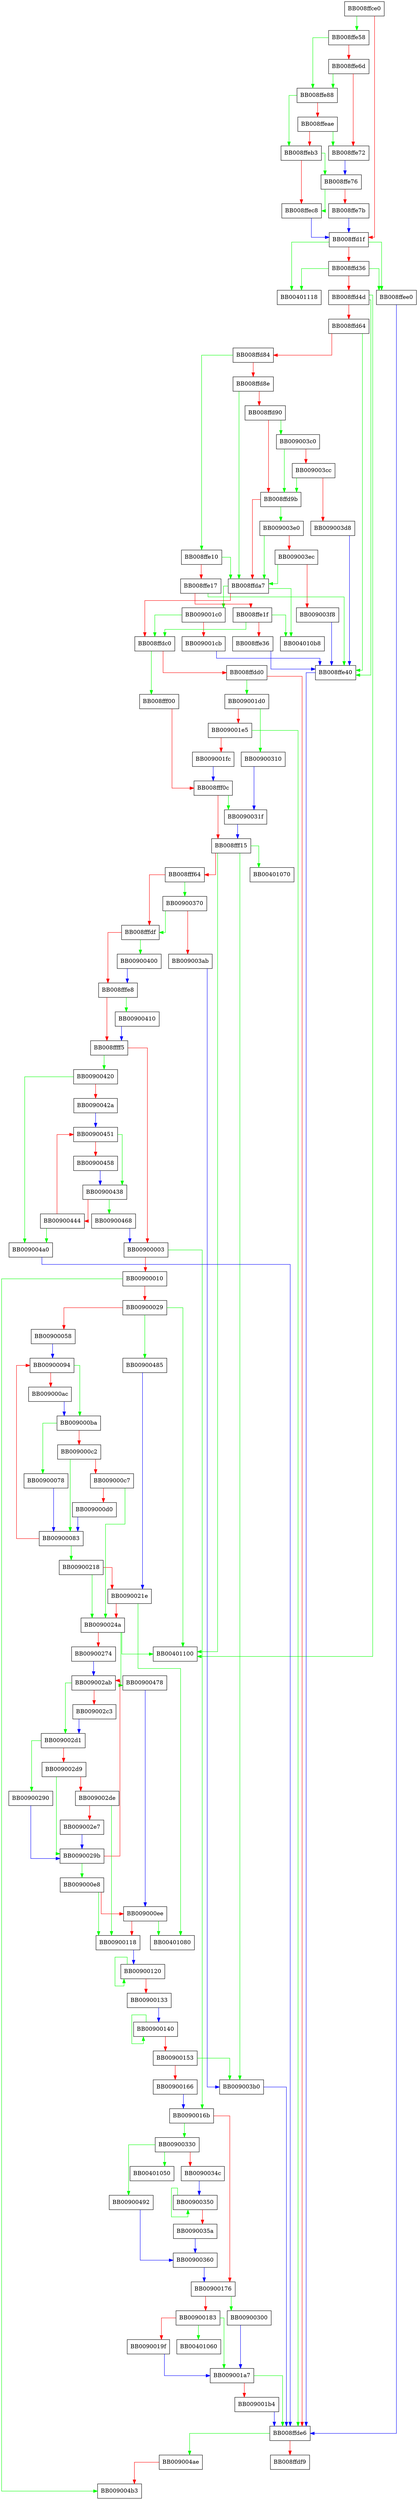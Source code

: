 digraph _nl_find_locale {
  node [shape="box"];
  graph [splines=ortho];
  BB008ffce0 -> BB008ffe58 [color="green"];
  BB008ffce0 -> BB008ffd1f [color="red"];
  BB008ffd1f -> BB00401118 [color="green"];
  BB008ffd1f -> BB008ffee0 [color="green"];
  BB008ffd1f -> BB008ffd36 [color="red"];
  BB008ffd36 -> BB00401118 [color="green"];
  BB008ffd36 -> BB008ffee0 [color="green"];
  BB008ffd36 -> BB008ffd4d [color="red"];
  BB008ffd4d -> BB00401100 [color="green"];
  BB008ffd4d -> BB008ffe40 [color="green"];
  BB008ffd4d -> BB008ffd64 [color="red"];
  BB008ffd64 -> BB008ffe40 [color="green"];
  BB008ffd64 -> BB008ffd84 [color="red"];
  BB008ffd84 -> BB008ffe10 [color="green"];
  BB008ffd84 -> BB008ffd8e [color="red"];
  BB008ffd8e -> BB008ffda7 [color="green"];
  BB008ffd8e -> BB008ffd90 [color="red"];
  BB008ffd90 -> BB009003c0 [color="green"];
  BB008ffd90 -> BB008ffd9b [color="red"];
  BB008ffd9b -> BB009003e0 [color="green"];
  BB008ffd9b -> BB008ffda7 [color="red"];
  BB008ffda7 -> BB004010b8 [color="green"];
  BB008ffda7 -> BB009001c0 [color="green"];
  BB008ffda7 -> BB008ffdc0 [color="red"];
  BB008ffdc0 -> BB008fff00 [color="green"];
  BB008ffdc0 -> BB008ffdd0 [color="red"];
  BB008ffdd0 -> BB009001d0 [color="green"];
  BB008ffdd0 -> BB008ffde6 [color="red"];
  BB008ffde6 -> BB009004ae [color="green"];
  BB008ffde6 -> BB008ffdf9 [color="red"];
  BB008ffe10 -> BB008ffda7 [color="green"];
  BB008ffe10 -> BB008ffe17 [color="red"];
  BB008ffe17 -> BB008ffe40 [color="green"];
  BB008ffe17 -> BB008ffe1f [color="red"];
  BB008ffe1f -> BB004010b8 [color="green"];
  BB008ffe1f -> BB008ffdc0 [color="green"];
  BB008ffe1f -> BB008ffe36 [color="red"];
  BB008ffe36 -> BB008ffe40 [color="blue"];
  BB008ffe40 -> BB008ffde6 [color="blue"];
  BB008ffe58 -> BB008ffe88 [color="green"];
  BB008ffe58 -> BB008ffe6d [color="red"];
  BB008ffe6d -> BB008ffe88 [color="green"];
  BB008ffe6d -> BB008ffe72 [color="red"];
  BB008ffe72 -> BB008ffe76 [color="blue"];
  BB008ffe76 -> BB008ffec8 [color="green"];
  BB008ffe76 -> BB008ffe7b [color="red"];
  BB008ffe7b -> BB008ffd1f [color="blue"];
  BB008ffe88 -> BB008ffeb3 [color="green"];
  BB008ffe88 -> BB008ffeae [color="red"];
  BB008ffeae -> BB008ffe72 [color="green"];
  BB008ffeae -> BB008ffeb3 [color="red"];
  BB008ffeb3 -> BB008ffe76 [color="green"];
  BB008ffeb3 -> BB008ffec8 [color="red"];
  BB008ffec8 -> BB008ffd1f [color="blue"];
  BB008ffee0 -> BB008ffde6 [color="blue"];
  BB008fff00 -> BB008fff0c [color="red"];
  BB008fff0c -> BB0090031f [color="green"];
  BB008fff0c -> BB008fff15 [color="red"];
  BB008fff15 -> BB00401100 [color="green"];
  BB008fff15 -> BB00401070 [color="green"];
  BB008fff15 -> BB009003b0 [color="green"];
  BB008fff15 -> BB008fff64 [color="red"];
  BB008fff64 -> BB00900370 [color="green"];
  BB008fff64 -> BB008fffdf [color="red"];
  BB008fffdf -> BB00900400 [color="green"];
  BB008fffdf -> BB008fffe8 [color="red"];
  BB008fffe8 -> BB00900410 [color="green"];
  BB008fffe8 -> BB008ffff5 [color="red"];
  BB008ffff5 -> BB00900420 [color="green"];
  BB008ffff5 -> BB00900003 [color="red"];
  BB00900003 -> BB0090016b [color="green"];
  BB00900003 -> BB00900010 [color="red"];
  BB00900010 -> BB009004b3 [color="green"];
  BB00900010 -> BB00900029 [color="red"];
  BB00900029 -> BB00401100 [color="green"];
  BB00900029 -> BB00900485 [color="green"];
  BB00900029 -> BB00900058 [color="red"];
  BB00900058 -> BB00900094 [color="blue"];
  BB00900078 -> BB00900083 [color="blue"];
  BB00900083 -> BB00900218 [color="green"];
  BB00900083 -> BB00900094 [color="red"];
  BB00900094 -> BB009000ba [color="green"];
  BB00900094 -> BB009000ac [color="red"];
  BB009000ac -> BB009000ba [color="blue"];
  BB009000ba -> BB00900078 [color="green"];
  BB009000ba -> BB009000c2 [color="red"];
  BB009000c2 -> BB00900083 [color="green"];
  BB009000c2 -> BB009000c7 [color="red"];
  BB009000c7 -> BB0090024a [color="green"];
  BB009000c7 -> BB009000d0 [color="red"];
  BB009000d0 -> BB00900083 [color="blue"];
  BB009000e8 -> BB00900118 [color="green"];
  BB009000e8 -> BB009000ee [color="red"];
  BB009000ee -> BB00401080 [color="green"];
  BB009000ee -> BB00900118 [color="red"];
  BB00900118 -> BB00900120 [color="blue"];
  BB00900120 -> BB00900120 [color="green"];
  BB00900120 -> BB00900133 [color="red"];
  BB00900133 -> BB00900140 [color="blue"];
  BB00900140 -> BB00900140 [color="green"];
  BB00900140 -> BB00900153 [color="red"];
  BB00900153 -> BB009003b0 [color="green"];
  BB00900153 -> BB00900166 [color="red"];
  BB00900166 -> BB0090016b [color="blue"];
  BB0090016b -> BB00900330 [color="green"];
  BB0090016b -> BB00900176 [color="red"];
  BB00900176 -> BB00900300 [color="green"];
  BB00900176 -> BB00900183 [color="red"];
  BB00900183 -> BB00401060 [color="green"];
  BB00900183 -> BB009001a7 [color="green"];
  BB00900183 -> BB0090019f [color="red"];
  BB0090019f -> BB009001a7 [color="blue"];
  BB009001a7 -> BB008ffde6 [color="green"];
  BB009001a7 -> BB009001b4 [color="red"];
  BB009001b4 -> BB008ffde6 [color="blue"];
  BB009001c0 -> BB008ffdc0 [color="green"];
  BB009001c0 -> BB009001cb [color="red"];
  BB009001cb -> BB008ffe40 [color="blue"];
  BB009001d0 -> BB00900310 [color="green"];
  BB009001d0 -> BB009001e5 [color="red"];
  BB009001e5 -> BB008ffde6 [color="green"];
  BB009001e5 -> BB009001fc [color="red"];
  BB009001fc -> BB008fff0c [color="blue"];
  BB00900218 -> BB0090024a [color="green"];
  BB00900218 -> BB0090021e [color="red"];
  BB0090021e -> BB00401080 [color="green"];
  BB0090021e -> BB0090024a [color="red"];
  BB0090024a -> BB00401100 [color="green"];
  BB0090024a -> BB00900478 [color="green"];
  BB0090024a -> BB00900274 [color="red"];
  BB00900274 -> BB009002ab [color="blue"];
  BB00900290 -> BB0090029b [color="blue"];
  BB0090029b -> BB009000e8 [color="green"];
  BB0090029b -> BB009002ab [color="red"];
  BB009002ab -> BB009002d1 [color="green"];
  BB009002ab -> BB009002c3 [color="red"];
  BB009002c3 -> BB009002d1 [color="blue"];
  BB009002d1 -> BB00900290 [color="green"];
  BB009002d1 -> BB009002d9 [color="red"];
  BB009002d9 -> BB0090029b [color="green"];
  BB009002d9 -> BB009002de [color="red"];
  BB009002de -> BB00900118 [color="green"];
  BB009002de -> BB009002e7 [color="red"];
  BB009002e7 -> BB0090029b [color="blue"];
  BB00900300 -> BB009001a7 [color="blue"];
  BB00900310 -> BB0090031f [color="blue"];
  BB0090031f -> BB008fff15 [color="blue"];
  BB00900330 -> BB00401050 [color="green"];
  BB00900330 -> BB00900492 [color="green"];
  BB00900330 -> BB0090034c [color="red"];
  BB0090034c -> BB00900350 [color="blue"];
  BB00900350 -> BB00900350 [color="green"];
  BB00900350 -> BB0090035a [color="red"];
  BB0090035a -> BB00900360 [color="blue"];
  BB00900360 -> BB00900176 [color="blue"];
  BB00900370 -> BB008fffdf [color="green"];
  BB00900370 -> BB009003ab [color="red"];
  BB009003ab -> BB009003b0 [color="blue"];
  BB009003b0 -> BB008ffde6 [color="blue"];
  BB009003c0 -> BB008ffd9b [color="green"];
  BB009003c0 -> BB009003cc [color="red"];
  BB009003cc -> BB008ffd9b [color="green"];
  BB009003cc -> BB009003d8 [color="red"];
  BB009003d8 -> BB008ffe40 [color="blue"];
  BB009003e0 -> BB008ffda7 [color="green"];
  BB009003e0 -> BB009003ec [color="red"];
  BB009003ec -> BB008ffda7 [color="green"];
  BB009003ec -> BB009003f8 [color="red"];
  BB009003f8 -> BB008ffe40 [color="blue"];
  BB00900400 -> BB008fffe8 [color="blue"];
  BB00900410 -> BB008ffff5 [color="blue"];
  BB00900420 -> BB009004a0 [color="green"];
  BB00900420 -> BB0090042a [color="red"];
  BB0090042a -> BB00900451 [color="blue"];
  BB00900438 -> BB00900468 [color="green"];
  BB00900438 -> BB00900444 [color="red"];
  BB00900444 -> BB009004a0 [color="green"];
  BB00900444 -> BB00900451 [color="red"];
  BB00900451 -> BB00900438 [color="green"];
  BB00900451 -> BB00900458 [color="red"];
  BB00900458 -> BB00900438 [color="blue"];
  BB00900468 -> BB00900003 [color="blue"];
  BB00900478 -> BB009000ee [color="blue"];
  BB00900485 -> BB0090021e [color="blue"];
  BB00900492 -> BB00900360 [color="blue"];
  BB009004a0 -> BB008ffde6 [color="blue"];
  BB009004ae -> BB009004b3 [color="red"];
}